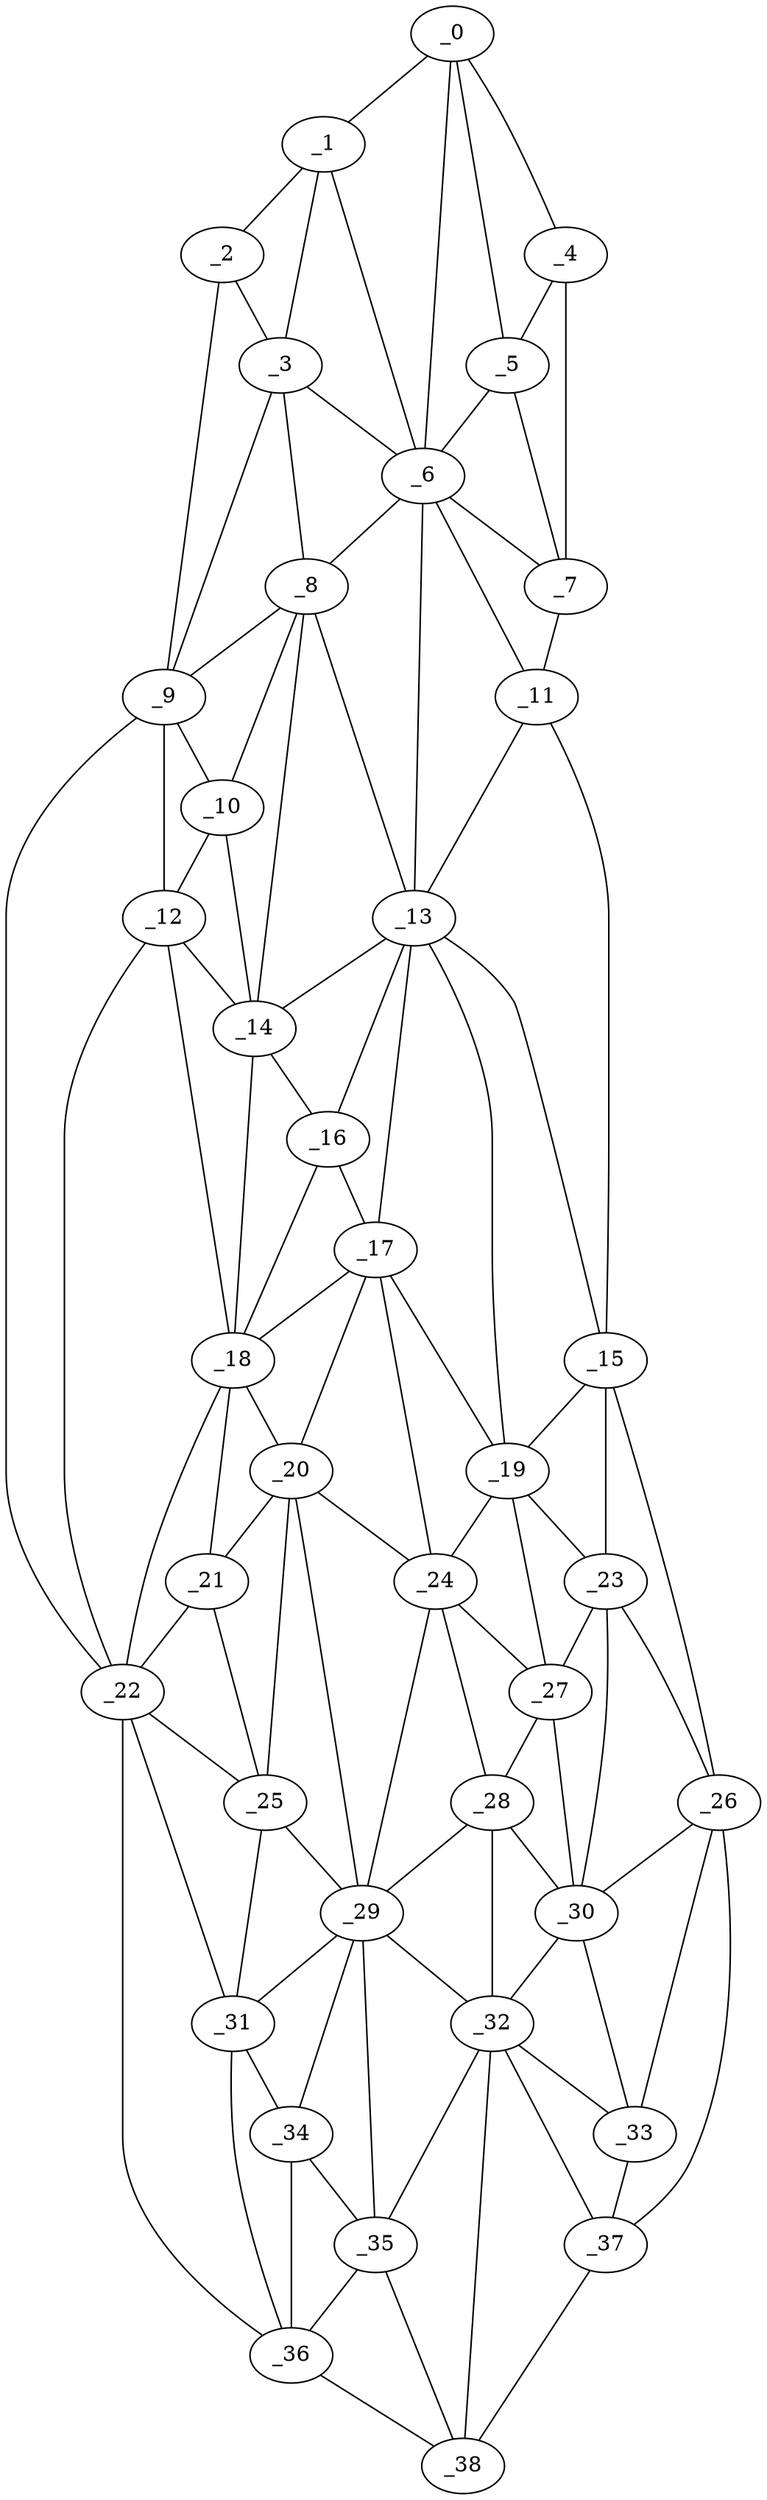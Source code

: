 graph "obj87__90.gxl" {
	_0	 [x=11,
		y=45];
	_1	 [x=11,
		y=72];
	_0 -- _1	 [valence=1];
	_4	 [x=21,
		y=37];
	_0 -- _4	 [valence=1];
	_5	 [x=25,
		y=44];
	_0 -- _5	 [valence=2];
	_6	 [x=30,
		y=56];
	_0 -- _6	 [valence=2];
	_2	 [x=12,
		y=81];
	_1 -- _2	 [valence=1];
	_3	 [x=17,
		y=73];
	_1 -- _3	 [valence=2];
	_1 -- _6	 [valence=2];
	_2 -- _3	 [valence=1];
	_9	 [x=40,
		y=90];
	_2 -- _9	 [valence=1];
	_3 -- _6	 [valence=2];
	_8	 [x=40,
		y=77];
	_3 -- _8	 [valence=2];
	_3 -- _9	 [valence=2];
	_4 -- _5	 [valence=1];
	_7	 [x=34,
		y=33];
	_4 -- _7	 [valence=1];
	_5 -- _6	 [valence=1];
	_5 -- _7	 [valence=2];
	_6 -- _7	 [valence=2];
	_6 -- _8	 [valence=1];
	_11	 [x=51,
		y=30];
	_6 -- _11	 [valence=2];
	_13	 [x=63,
		y=58];
	_6 -- _13	 [valence=2];
	_7 -- _11	 [valence=1];
	_8 -- _9	 [valence=1];
	_10	 [x=43,
		y=83];
	_8 -- _10	 [valence=2];
	_8 -- _13	 [valence=1];
	_14	 [x=64,
		y=78];
	_8 -- _14	 [valence=1];
	_9 -- _10	 [valence=2];
	_12	 [x=61,
		y=92];
	_9 -- _12	 [valence=1];
	_22	 [x=85,
		y=99];
	_9 -- _22	 [valence=1];
	_10 -- _12	 [valence=2];
	_10 -- _14	 [valence=2];
	_11 -- _13	 [valence=1];
	_15	 [x=66,
		y=30];
	_11 -- _15	 [valence=1];
	_12 -- _14	 [valence=2];
	_18	 [x=74,
		y=85];
	_12 -- _18	 [valence=2];
	_12 -- _22	 [valence=2];
	_13 -- _14	 [valence=2];
	_13 -- _15	 [valence=1];
	_16	 [x=68,
		y=73];
	_13 -- _16	 [valence=2];
	_17	 [x=74,
		y=73];
	_13 -- _17	 [valence=1];
	_19	 [x=80,
		y=56];
	_13 -- _19	 [valence=2];
	_14 -- _16	 [valence=1];
	_14 -- _18	 [valence=2];
	_15 -- _19	 [valence=2];
	_23	 [x=88,
		y=33];
	_15 -- _23	 [valence=2];
	_26	 [x=93,
		y=32];
	_15 -- _26	 [valence=1];
	_16 -- _17	 [valence=1];
	_16 -- _18	 [valence=2];
	_17 -- _18	 [valence=2];
	_17 -- _19	 [valence=2];
	_20	 [x=85,
		y=80];
	_17 -- _20	 [valence=1];
	_24	 [x=91,
		y=72];
	_17 -- _24	 [valence=1];
	_18 -- _20	 [valence=2];
	_21	 [x=85,
		y=94];
	_18 -- _21	 [valence=2];
	_18 -- _22	 [valence=1];
	_19 -- _23	 [valence=1];
	_19 -- _24	 [valence=2];
	_27	 [x=93,
		y=52];
	_19 -- _27	 [valence=1];
	_20 -- _21	 [valence=1];
	_20 -- _24	 [valence=2];
	_25	 [x=91,
		y=90];
	_20 -- _25	 [valence=2];
	_29	 [x=101,
		y=76];
	_20 -- _29	 [valence=2];
	_21 -- _22	 [valence=1];
	_21 -- _25	 [valence=2];
	_22 -- _25	 [valence=1];
	_31	 [x=102,
		y=90];
	_22 -- _31	 [valence=1];
	_36	 [x=119,
		y=89];
	_22 -- _36	 [valence=1];
	_23 -- _26	 [valence=2];
	_23 -- _27	 [valence=2];
	_30	 [x=102,
		y=42];
	_23 -- _30	 [valence=2];
	_24 -- _27	 [valence=2];
	_28	 [x=99,
		y=50];
	_24 -- _28	 [valence=1];
	_24 -- _29	 [valence=2];
	_25 -- _29	 [valence=2];
	_25 -- _31	 [valence=2];
	_26 -- _30	 [valence=1];
	_33	 [x=106,
		y=41];
	_26 -- _33	 [valence=2];
	_37	 [x=120,
		y=44];
	_26 -- _37	 [valence=1];
	_27 -- _28	 [valence=2];
	_27 -- _30	 [valence=2];
	_28 -- _29	 [valence=2];
	_28 -- _30	 [valence=2];
	_32	 [x=105,
		y=49];
	_28 -- _32	 [valence=2];
	_29 -- _31	 [valence=1];
	_29 -- _32	 [valence=1];
	_34	 [x=118,
		y=79];
	_29 -- _34	 [valence=2];
	_35	 [x=119,
		y=63];
	_29 -- _35	 [valence=2];
	_30 -- _32	 [valence=1];
	_30 -- _33	 [valence=2];
	_31 -- _34	 [valence=1];
	_31 -- _36	 [valence=2];
	_32 -- _33	 [valence=1];
	_32 -- _35	 [valence=2];
	_32 -- _37	 [valence=2];
	_38	 [x=120,
		y=52];
	_32 -- _38	 [valence=2];
	_33 -- _37	 [valence=1];
	_34 -- _35	 [valence=1];
	_34 -- _36	 [valence=2];
	_35 -- _36	 [valence=2];
	_35 -- _38	 [valence=2];
	_36 -- _38	 [valence=1];
	_37 -- _38	 [valence=1];
}
